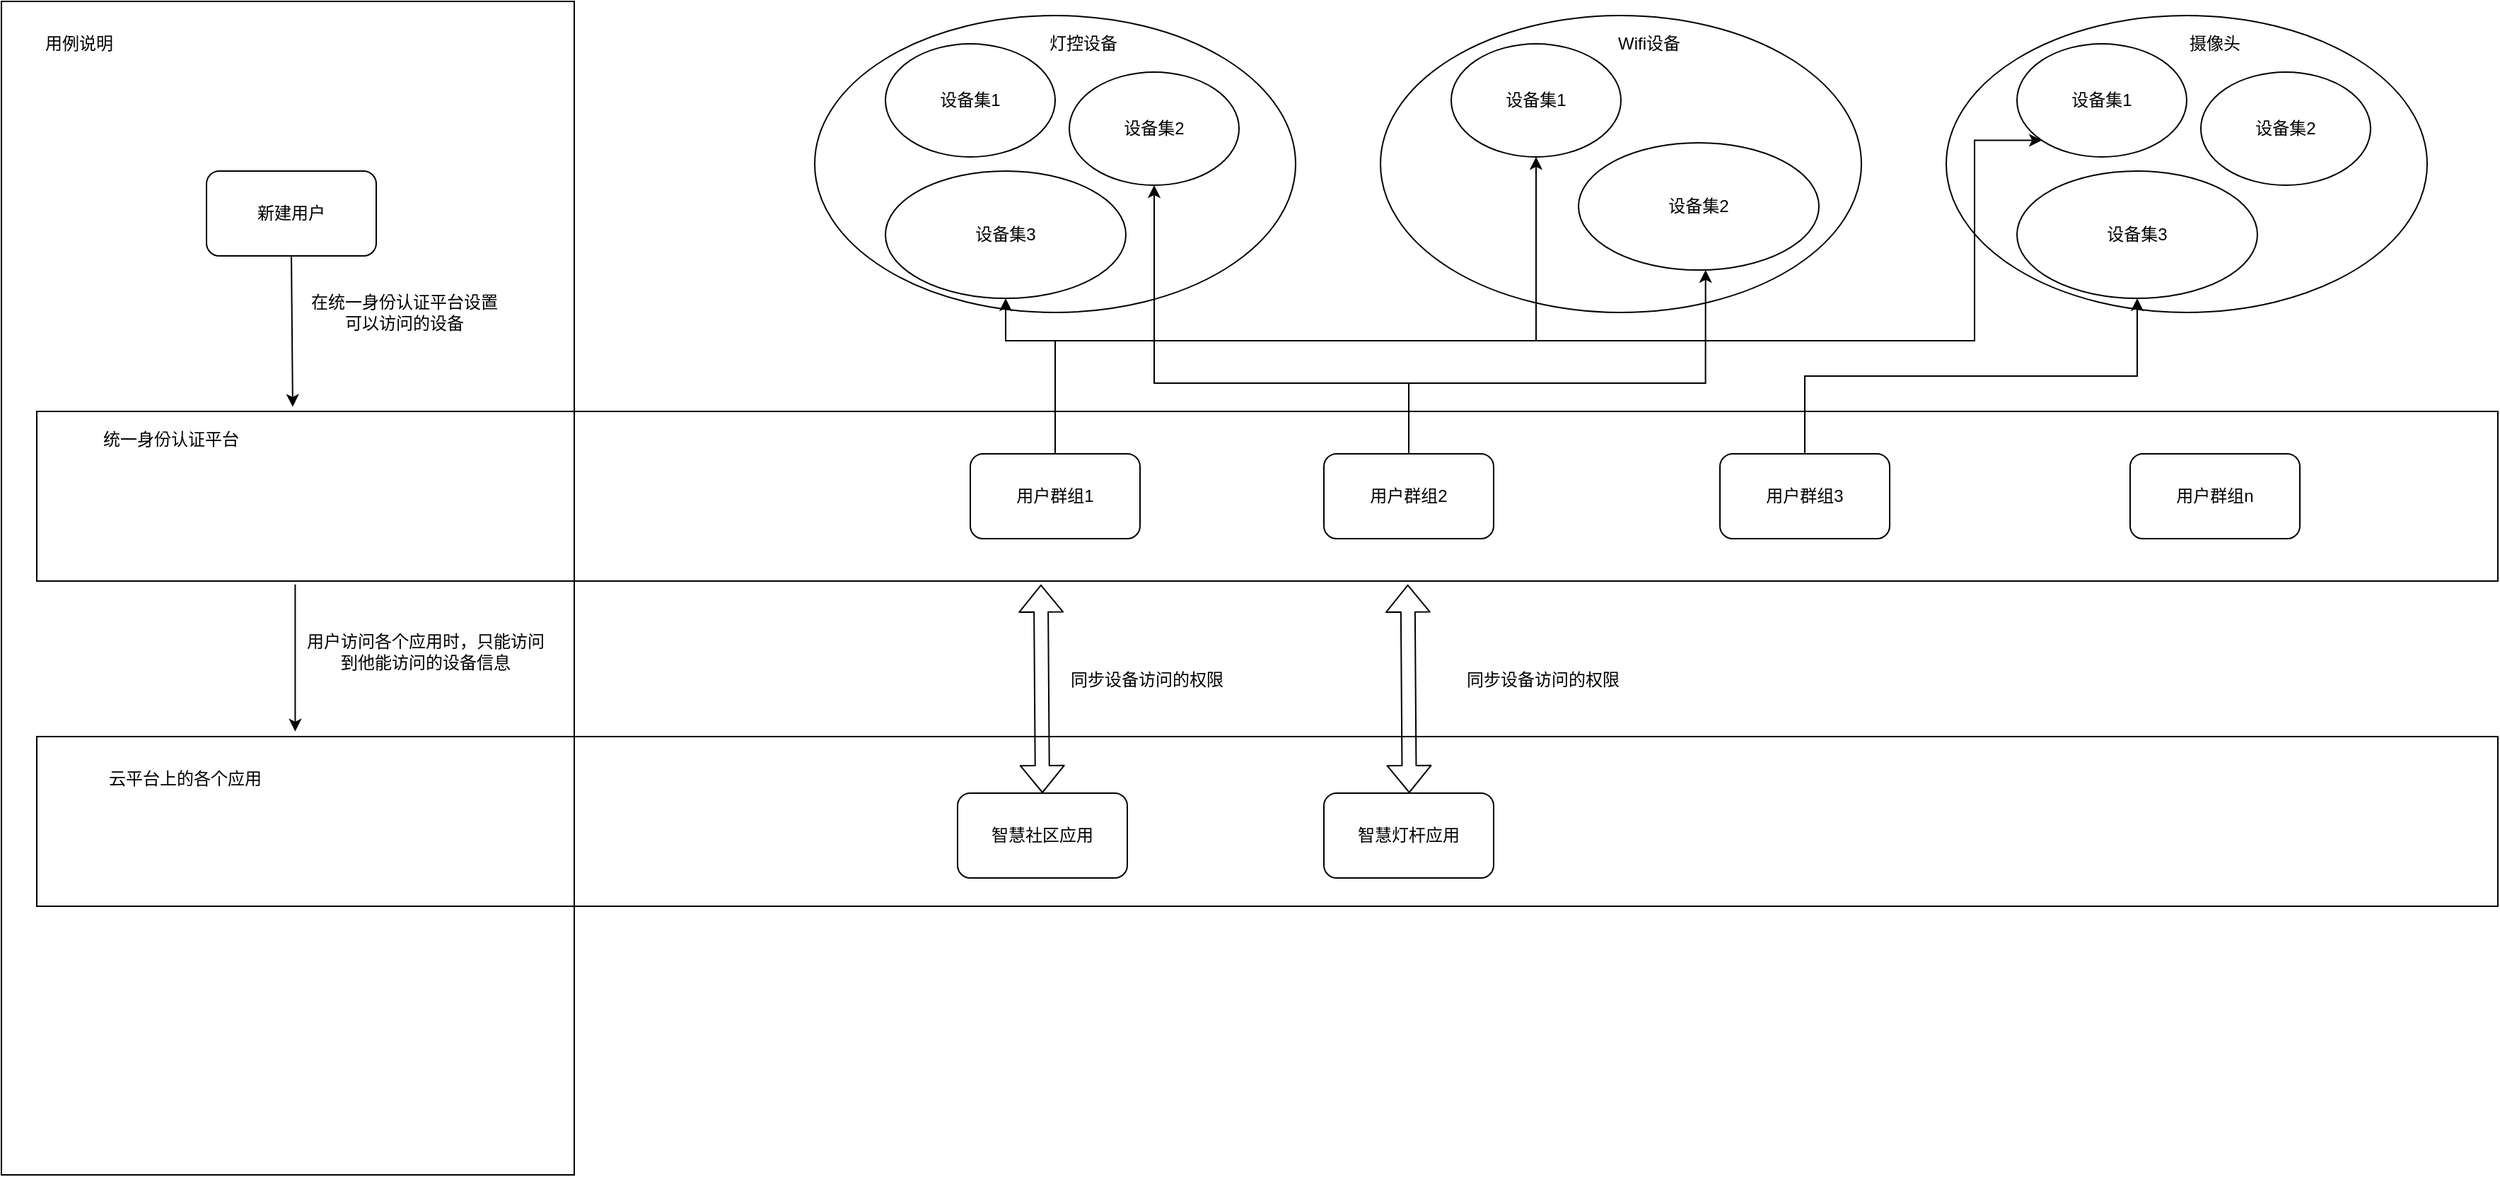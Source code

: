 <mxfile version="14.9.3" type="github">
  <diagram id="m5c8QIhB4_5hhPuWgGWi" name="Page-1">
    <mxGraphModel dx="3333" dy="875" grid="1" gridSize="10" guides="1" tooltips="1" connect="1" arrows="1" fold="1" page="1" pageScale="1" pageWidth="850" pageHeight="1100" math="0" shadow="0">
      <root>
        <mxCell id="0" />
        <mxCell id="1" parent="0" />
        <mxCell id="UI9DF7ZkgImTVSZ9xoxi-1" value="" style="ellipse;whiteSpace=wrap;html=1;" vertex="1" parent="1">
          <mxGeometry x="90" y="160" width="340" height="210" as="geometry" />
        </mxCell>
        <mxCell id="UI9DF7ZkgImTVSZ9xoxi-2" value="设备集1" style="ellipse;whiteSpace=wrap;html=1;" vertex="1" parent="1">
          <mxGeometry x="140" y="180" width="120" height="80" as="geometry" />
        </mxCell>
        <mxCell id="UI9DF7ZkgImTVSZ9xoxi-3" value="设备集2" style="ellipse;whiteSpace=wrap;html=1;" vertex="1" parent="1">
          <mxGeometry x="270" y="200" width="120" height="80" as="geometry" />
        </mxCell>
        <mxCell id="UI9DF7ZkgImTVSZ9xoxi-4" value="设备集3" style="ellipse;whiteSpace=wrap;html=1;" vertex="1" parent="1">
          <mxGeometry x="140" y="270" width="170" height="90" as="geometry" />
        </mxCell>
        <mxCell id="UI9DF7ZkgImTVSZ9xoxi-5" value="灯控设备" style="text;html=1;strokeColor=none;fillColor=none;align=center;verticalAlign=middle;whiteSpace=wrap;rounded=0;" vertex="1" parent="1">
          <mxGeometry x="250" y="170" width="60" height="20" as="geometry" />
        </mxCell>
        <mxCell id="UI9DF7ZkgImTVSZ9xoxi-6" value="" style="ellipse;whiteSpace=wrap;html=1;" vertex="1" parent="1">
          <mxGeometry x="490" y="160" width="340" height="210" as="geometry" />
        </mxCell>
        <mxCell id="UI9DF7ZkgImTVSZ9xoxi-7" value="设备集1" style="ellipse;whiteSpace=wrap;html=1;" vertex="1" parent="1">
          <mxGeometry x="540" y="180" width="120" height="80" as="geometry" />
        </mxCell>
        <mxCell id="UI9DF7ZkgImTVSZ9xoxi-8" value="设备集2" style="ellipse;whiteSpace=wrap;html=1;" vertex="1" parent="1">
          <mxGeometry x="630" y="250" width="170" height="90" as="geometry" />
        </mxCell>
        <mxCell id="UI9DF7ZkgImTVSZ9xoxi-10" value="Wifi设备" style="text;html=1;strokeColor=none;fillColor=none;align=center;verticalAlign=middle;whiteSpace=wrap;rounded=0;" vertex="1" parent="1">
          <mxGeometry x="650" y="170" width="60" height="20" as="geometry" />
        </mxCell>
        <mxCell id="UI9DF7ZkgImTVSZ9xoxi-11" value="" style="ellipse;whiteSpace=wrap;html=1;" vertex="1" parent="1">
          <mxGeometry x="890" y="160" width="340" height="210" as="geometry" />
        </mxCell>
        <mxCell id="UI9DF7ZkgImTVSZ9xoxi-12" value="设备集1" style="ellipse;whiteSpace=wrap;html=1;" vertex="1" parent="1">
          <mxGeometry x="940" y="180" width="120" height="80" as="geometry" />
        </mxCell>
        <mxCell id="UI9DF7ZkgImTVSZ9xoxi-13" value="设备集2" style="ellipse;whiteSpace=wrap;html=1;" vertex="1" parent="1">
          <mxGeometry x="1070" y="200" width="120" height="80" as="geometry" />
        </mxCell>
        <mxCell id="UI9DF7ZkgImTVSZ9xoxi-14" value="设备集3" style="ellipse;whiteSpace=wrap;html=1;" vertex="1" parent="1">
          <mxGeometry x="940" y="270" width="170" height="90" as="geometry" />
        </mxCell>
        <mxCell id="UI9DF7ZkgImTVSZ9xoxi-15" value="摄像头" style="text;html=1;strokeColor=none;fillColor=none;align=center;verticalAlign=middle;whiteSpace=wrap;rounded=0;" vertex="1" parent="1">
          <mxGeometry x="1050" y="170" width="60" height="20" as="geometry" />
        </mxCell>
        <mxCell id="UI9DF7ZkgImTVSZ9xoxi-16" value="" style="rounded=0;whiteSpace=wrap;html=1;" vertex="1" parent="1">
          <mxGeometry x="-460" y="440" width="1740" height="120" as="geometry" />
        </mxCell>
        <mxCell id="UI9DF7ZkgImTVSZ9xoxi-19" style="edgeStyle=orthogonalEdgeStyle;rounded=0;orthogonalLoop=1;jettySize=auto;html=1;exitX=0.5;exitY=0;exitDx=0;exitDy=0;" edge="1" parent="1" source="UI9DF7ZkgImTVSZ9xoxi-17" target="UI9DF7ZkgImTVSZ9xoxi-4">
          <mxGeometry relative="1" as="geometry">
            <Array as="points">
              <mxPoint x="260" y="390" />
              <mxPoint x="225" y="390" />
            </Array>
          </mxGeometry>
        </mxCell>
        <mxCell id="UI9DF7ZkgImTVSZ9xoxi-20" style="edgeStyle=orthogonalEdgeStyle;rounded=0;orthogonalLoop=1;jettySize=auto;html=1;exitX=0.5;exitY=0;exitDx=0;exitDy=0;entryX=0.5;entryY=1;entryDx=0;entryDy=0;" edge="1" parent="1" source="UI9DF7ZkgImTVSZ9xoxi-17" target="UI9DF7ZkgImTVSZ9xoxi-7">
          <mxGeometry relative="1" as="geometry">
            <Array as="points">
              <mxPoint x="260" y="390" />
              <mxPoint x="600" y="390" />
            </Array>
          </mxGeometry>
        </mxCell>
        <mxCell id="UI9DF7ZkgImTVSZ9xoxi-21" style="edgeStyle=orthogonalEdgeStyle;rounded=0;orthogonalLoop=1;jettySize=auto;html=1;exitX=0.5;exitY=0;exitDx=0;exitDy=0;entryX=0;entryY=1;entryDx=0;entryDy=0;" edge="1" parent="1" source="UI9DF7ZkgImTVSZ9xoxi-17" target="UI9DF7ZkgImTVSZ9xoxi-12">
          <mxGeometry relative="1" as="geometry">
            <Array as="points">
              <mxPoint x="260" y="390" />
              <mxPoint x="910" y="390" />
              <mxPoint x="910" y="248" />
            </Array>
          </mxGeometry>
        </mxCell>
        <mxCell id="UI9DF7ZkgImTVSZ9xoxi-17" value="用户群组1" style="rounded=1;whiteSpace=wrap;html=1;" vertex="1" parent="1">
          <mxGeometry x="200" y="470" width="120" height="60" as="geometry" />
        </mxCell>
        <mxCell id="UI9DF7ZkgImTVSZ9xoxi-23" style="edgeStyle=orthogonalEdgeStyle;rounded=0;orthogonalLoop=1;jettySize=auto;html=1;exitX=0.5;exitY=0;exitDx=0;exitDy=0;" edge="1" parent="1" source="UI9DF7ZkgImTVSZ9xoxi-22" target="UI9DF7ZkgImTVSZ9xoxi-3">
          <mxGeometry relative="1" as="geometry">
            <Array as="points">
              <mxPoint x="510" y="420" />
              <mxPoint x="330" y="420" />
            </Array>
          </mxGeometry>
        </mxCell>
        <mxCell id="UI9DF7ZkgImTVSZ9xoxi-24" style="edgeStyle=orthogonalEdgeStyle;rounded=0;orthogonalLoop=1;jettySize=auto;html=1;exitX=0.5;exitY=0;exitDx=0;exitDy=0;entryX=0.676;entryY=0.857;entryDx=0;entryDy=0;entryPerimeter=0;" edge="1" parent="1" source="UI9DF7ZkgImTVSZ9xoxi-22" target="UI9DF7ZkgImTVSZ9xoxi-6">
          <mxGeometry relative="1" as="geometry" />
        </mxCell>
        <mxCell id="UI9DF7ZkgImTVSZ9xoxi-22" value="用户群组2" style="rounded=1;whiteSpace=wrap;html=1;" vertex="1" parent="1">
          <mxGeometry x="450" y="470" width="120" height="60" as="geometry" />
        </mxCell>
        <mxCell id="UI9DF7ZkgImTVSZ9xoxi-26" style="edgeStyle=orthogonalEdgeStyle;rounded=0;orthogonalLoop=1;jettySize=auto;html=1;exitX=0.5;exitY=0;exitDx=0;exitDy=0;entryX=0.5;entryY=1;entryDx=0;entryDy=0;" edge="1" parent="1" source="UI9DF7ZkgImTVSZ9xoxi-25" target="UI9DF7ZkgImTVSZ9xoxi-14">
          <mxGeometry relative="1" as="geometry" />
        </mxCell>
        <mxCell id="UI9DF7ZkgImTVSZ9xoxi-25" value="用户群组3" style="rounded=1;whiteSpace=wrap;html=1;" vertex="1" parent="1">
          <mxGeometry x="730" y="470" width="120" height="60" as="geometry" />
        </mxCell>
        <mxCell id="UI9DF7ZkgImTVSZ9xoxi-27" value="用户群组n" style="rounded=1;whiteSpace=wrap;html=1;" vertex="1" parent="1">
          <mxGeometry x="1020" y="470" width="120" height="60" as="geometry" />
        </mxCell>
        <mxCell id="UI9DF7ZkgImTVSZ9xoxi-28" value="" style="rounded=0;whiteSpace=wrap;html=1;" vertex="1" parent="1">
          <mxGeometry x="-460" y="670" width="1740" height="120" as="geometry" />
        </mxCell>
        <mxCell id="UI9DF7ZkgImTVSZ9xoxi-29" value="" style="shape=flexArrow;endArrow=classic;startArrow=classic;html=1;entryX=0.408;entryY=1.02;entryDx=0;entryDy=0;entryPerimeter=0;exitX=0.5;exitY=0;exitDx=0;exitDy=0;" edge="1" parent="1" source="UI9DF7ZkgImTVSZ9xoxi-30" target="UI9DF7ZkgImTVSZ9xoxi-16">
          <mxGeometry width="100" height="100" relative="1" as="geometry">
            <mxPoint x="-210" y="640" as="sourcePoint" />
            <mxPoint x="-110" y="540" as="targetPoint" />
          </mxGeometry>
        </mxCell>
        <mxCell id="UI9DF7ZkgImTVSZ9xoxi-30" value="智慧社区应用" style="rounded=1;whiteSpace=wrap;html=1;" vertex="1" parent="1">
          <mxGeometry x="191" y="710" width="120" height="60" as="geometry" />
        </mxCell>
        <mxCell id="UI9DF7ZkgImTVSZ9xoxi-31" value="智慧灯杆应用" style="rounded=1;whiteSpace=wrap;html=1;" vertex="1" parent="1">
          <mxGeometry x="450" y="710" width="120" height="60" as="geometry" />
        </mxCell>
        <mxCell id="UI9DF7ZkgImTVSZ9xoxi-32" value="" style="shape=flexArrow;endArrow=classic;startArrow=classic;html=1;entryX=0.408;entryY=1.02;entryDx=0;entryDy=0;entryPerimeter=0;exitX=0.5;exitY=0;exitDx=0;exitDy=0;" edge="1" parent="1">
          <mxGeometry width="100" height="100" relative="1" as="geometry">
            <mxPoint x="510.37" y="710.0" as="sourcePoint" />
            <mxPoint x="509.29" y="562.4" as="targetPoint" />
          </mxGeometry>
        </mxCell>
        <mxCell id="UI9DF7ZkgImTVSZ9xoxi-33" value="同步设备访问的权限" style="text;html=1;strokeColor=none;fillColor=none;align=center;verticalAlign=middle;whiteSpace=wrap;rounded=0;" vertex="1" parent="1">
          <mxGeometry x="260" y="620" width="130" height="20" as="geometry" />
        </mxCell>
        <mxCell id="UI9DF7ZkgImTVSZ9xoxi-34" value="同步设备访问的权限" style="text;html=1;strokeColor=none;fillColor=none;align=center;verticalAlign=middle;whiteSpace=wrap;rounded=0;" vertex="1" parent="1">
          <mxGeometry x="540" y="620" width="130" height="20" as="geometry" />
        </mxCell>
        <mxCell id="UI9DF7ZkgImTVSZ9xoxi-35" value="新建用户" style="rounded=1;whiteSpace=wrap;html=1;" vertex="1" parent="1">
          <mxGeometry x="-340" y="270" width="120" height="60" as="geometry" />
        </mxCell>
        <mxCell id="UI9DF7ZkgImTVSZ9xoxi-36" value="" style="endArrow=classic;html=1;exitX=0.5;exitY=1;exitDx=0;exitDy=0;entryX=0.104;entryY=-0.027;entryDx=0;entryDy=0;entryPerimeter=0;" edge="1" parent="1" source="UI9DF7ZkgImTVSZ9xoxi-35" target="UI9DF7ZkgImTVSZ9xoxi-16">
          <mxGeometry width="50" height="50" relative="1" as="geometry">
            <mxPoint x="-20" y="600" as="sourcePoint" />
            <mxPoint x="30" y="550" as="targetPoint" />
          </mxGeometry>
        </mxCell>
        <mxCell id="UI9DF7ZkgImTVSZ9xoxi-37" value="在统一身份认证平台设置可以访问的设备" style="text;html=1;strokeColor=none;fillColor=none;align=center;verticalAlign=middle;whiteSpace=wrap;rounded=0;" vertex="1" parent="1">
          <mxGeometry x="-270" y="360" width="140" height="20" as="geometry" />
        </mxCell>
        <mxCell id="UI9DF7ZkgImTVSZ9xoxi-38" value="统一身份认证平台" style="text;html=1;strokeColor=none;fillColor=none;align=center;verticalAlign=middle;whiteSpace=wrap;rounded=0;" vertex="1" parent="1">
          <mxGeometry x="-440" y="450" width="150" height="20" as="geometry" />
        </mxCell>
        <mxCell id="UI9DF7ZkgImTVSZ9xoxi-39" value="" style="endArrow=classic;html=1;exitX=0.105;exitY=1.02;exitDx=0;exitDy=0;exitPerimeter=0;entryX=0.105;entryY=-0.03;entryDx=0;entryDy=0;entryPerimeter=0;" edge="1" parent="1" source="UI9DF7ZkgImTVSZ9xoxi-16" target="UI9DF7ZkgImTVSZ9xoxi-28">
          <mxGeometry width="50" height="50" relative="1" as="geometry">
            <mxPoint x="-20" y="550" as="sourcePoint" />
            <mxPoint x="30" y="500" as="targetPoint" />
          </mxGeometry>
        </mxCell>
        <mxCell id="UI9DF7ZkgImTVSZ9xoxi-40" value="用户访问各个应用时，只能访问到他能访问的设备信息" style="text;html=1;strokeColor=none;fillColor=none;align=center;verticalAlign=middle;whiteSpace=wrap;rounded=0;" vertex="1" parent="1">
          <mxGeometry x="-270" y="600" width="170" height="20" as="geometry" />
        </mxCell>
        <mxCell id="UI9DF7ZkgImTVSZ9xoxi-41" value="云平台上的各个应用" style="text;html=1;strokeColor=none;fillColor=none;align=center;verticalAlign=middle;whiteSpace=wrap;rounded=0;" vertex="1" parent="1">
          <mxGeometry x="-425" y="690" width="140" height="20" as="geometry" />
        </mxCell>
        <mxCell id="UI9DF7ZkgImTVSZ9xoxi-42" value="" style="rounded=0;whiteSpace=wrap;html=1;fillColor=none;" vertex="1" parent="1">
          <mxGeometry x="-485" y="150" width="405" height="830" as="geometry" />
        </mxCell>
        <mxCell id="UI9DF7ZkgImTVSZ9xoxi-43" value="用例说明" style="text;html=1;strokeColor=none;fillColor=none;align=center;verticalAlign=middle;whiteSpace=wrap;rounded=0;" vertex="1" parent="1">
          <mxGeometry x="-470" y="170" width="80" height="20" as="geometry" />
        </mxCell>
      </root>
    </mxGraphModel>
  </diagram>
</mxfile>
